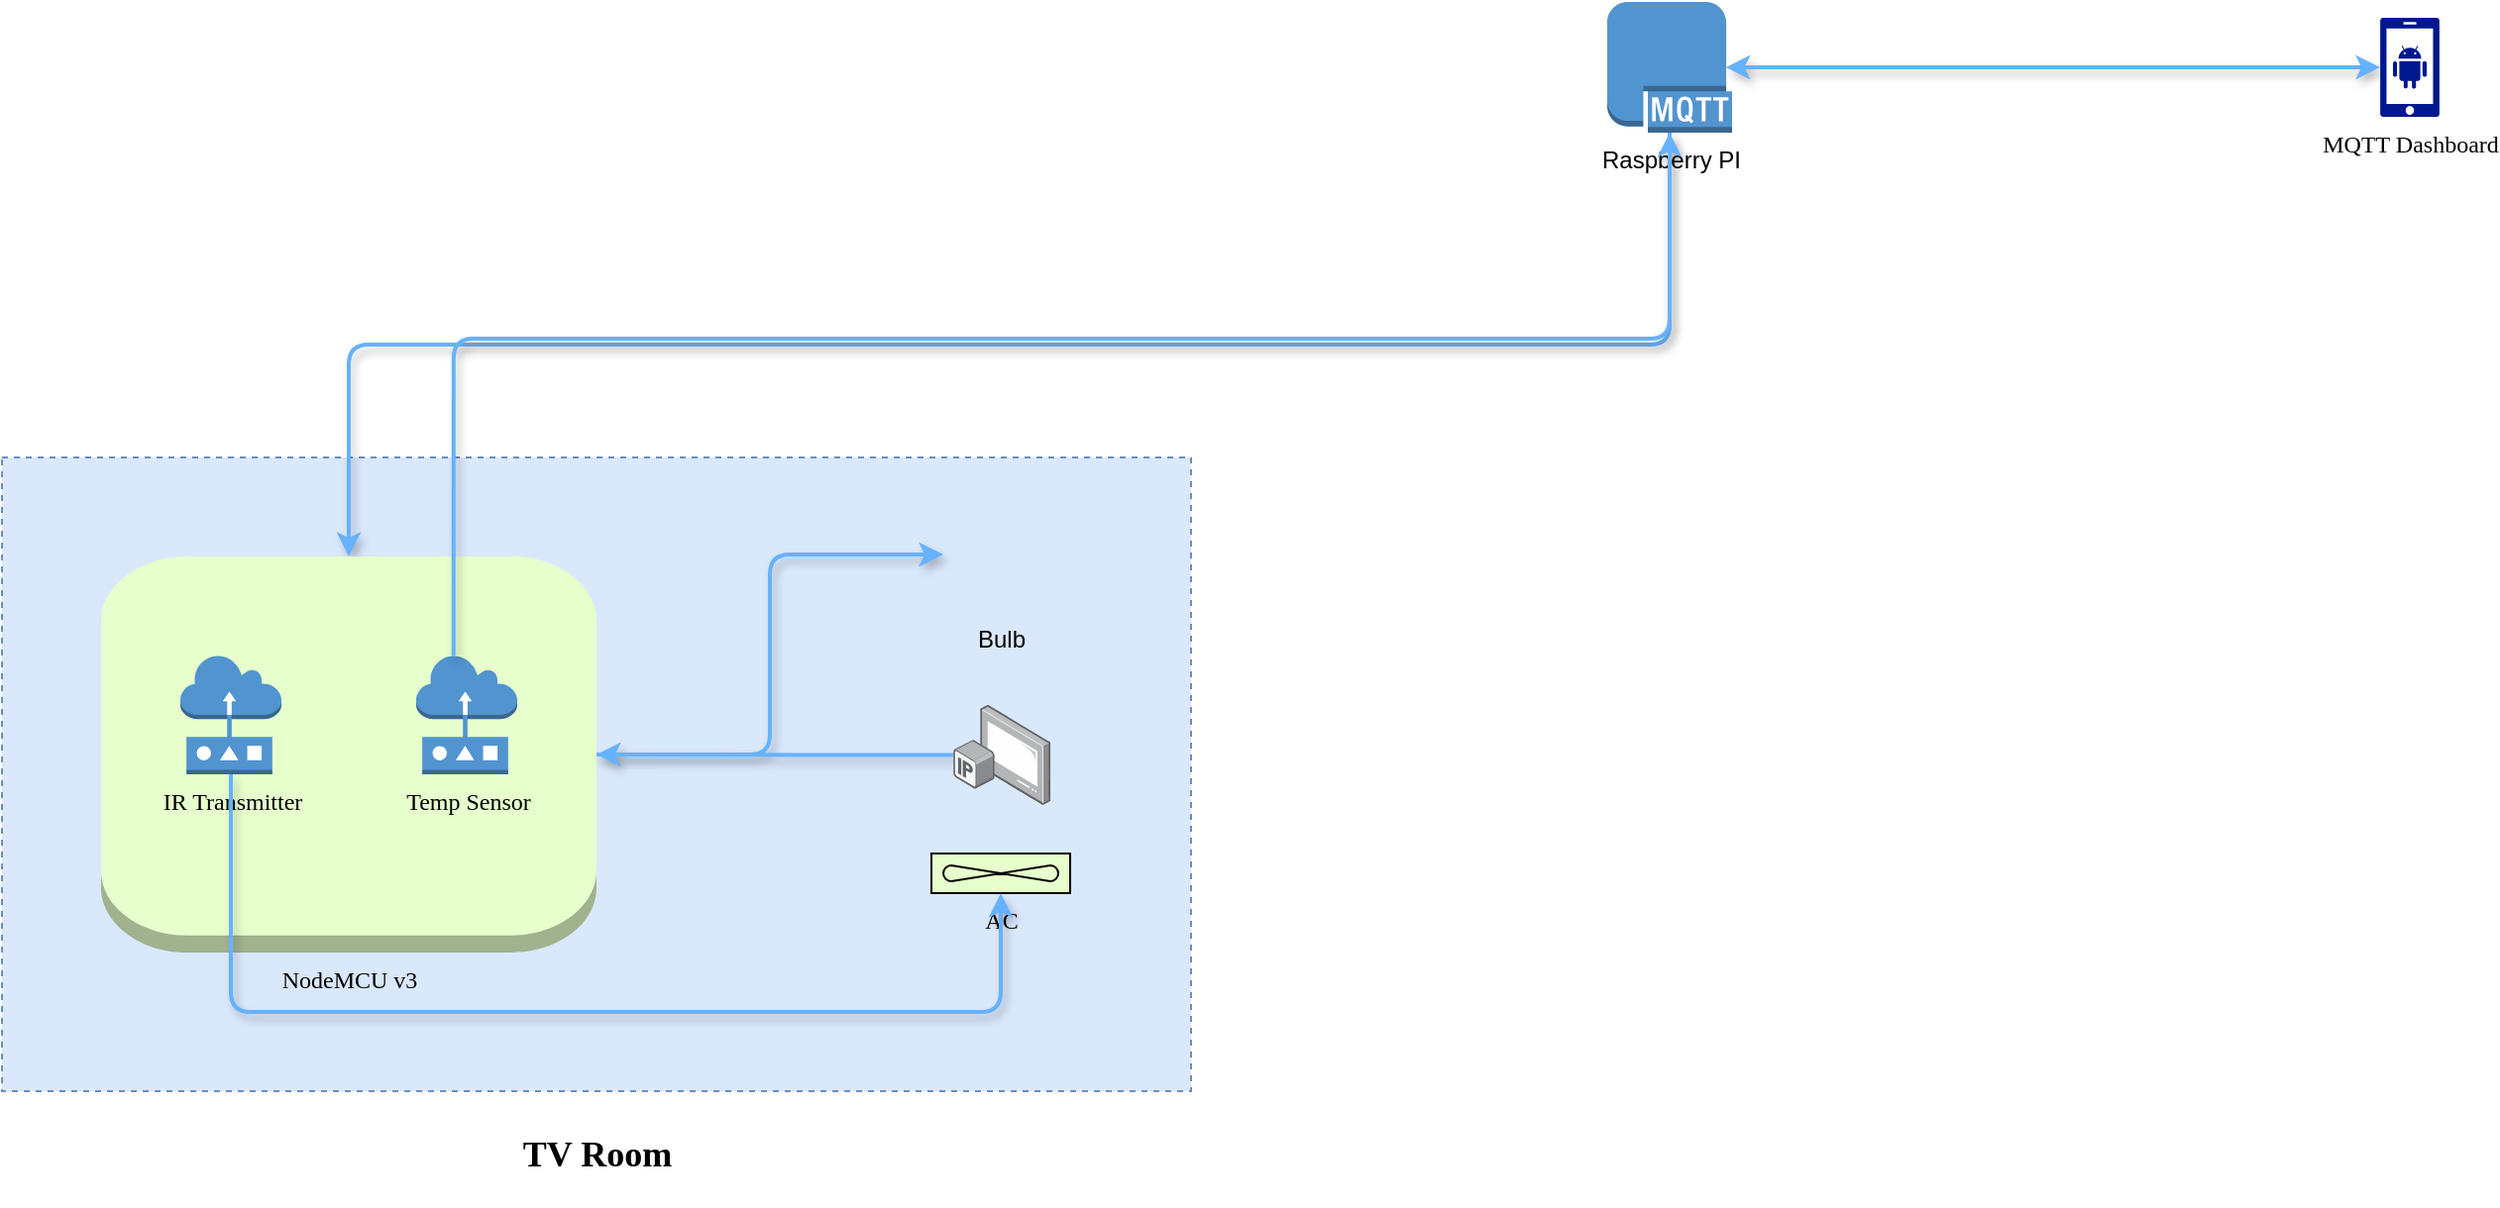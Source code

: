 <mxfile version="15.5.5" type="github">
  <diagram id="ODqosPAh45oD5i2MuQGn" name="Page-1">
    <mxGraphModel dx="2062" dy="1154" grid="1" gridSize="10" guides="1" tooltips="1" connect="1" arrows="1" fold="1" page="1" pageScale="1" pageWidth="2000" pageHeight="1100" math="0" shadow="0">
      <root>
        <mxCell id="0" />
        <mxCell id="1" parent="0" />
        <mxCell id="MIGvTB1lZAfxBpMD3VXP-11" style="edgeStyle=orthogonalEdgeStyle;rounded=1;orthogonalLoop=1;jettySize=auto;html=1;exitX=0.95;exitY=0.5;exitDx=0;exitDy=0;exitPerimeter=0;entryX=0;entryY=0.5;entryDx=0;entryDy=0;entryPerimeter=0;shadow=1;fontFamily=Verdana;strokeColor=#66B2FF;strokeWidth=2;startArrow=classic;startFill=1;" parent="1" source="ePppPPMqNrW8rxgk6NDR-1" target="MIGvTB1lZAfxBpMD3VXP-10" edge="1">
          <mxGeometry relative="1" as="geometry" />
        </mxCell>
        <mxCell id="ePppPPMqNrW8rxgk6NDR-1" value="Raspberry PI" style="outlineConnect=0;dashed=0;verticalLabelPosition=bottom;verticalAlign=top;align=center;html=1;shape=mxgraph.aws3.mqtt_protocol;fillColor=#5294CF;gradientColor=none;" parent="1" vertex="1">
          <mxGeometry x="830" y="10" width="63" height="66" as="geometry" />
        </mxCell>
        <mxCell id="ePppPPMqNrW8rxgk6NDR-2" value="&lt;h2&gt;&lt;font face=&quot;Verdana&quot;&gt;TV Room&lt;/font&gt;&lt;/h2&gt;" style="verticalLabelPosition=bottom;verticalAlign=top;html=1;shape=mxgraph.basic.rect;fillColor2=none;strokeWidth=1;size=20;indent=5;dashed=1;fillColor=#dae8fc;strokeColor=#6c8ebf;fontFamily=Helvetica;" parent="1" vertex="1">
          <mxGeometry x="20" y="240" width="600" height="320" as="geometry" />
        </mxCell>
        <mxCell id="MIGvTB1lZAfxBpMD3VXP-15" style="edgeStyle=orthogonalEdgeStyle;rounded=1;orthogonalLoop=1;jettySize=auto;html=1;exitX=0.5;exitY=1;exitDx=0;exitDy=0;exitPerimeter=0;shadow=1;fontFamily=Verdana;startArrow=none;startFill=0;strokeColor=#66B2FF;strokeWidth=2;" parent="1" source="ePppPPMqNrW8rxgk6NDR-1" target="ePppPPMqNrW8rxgk6NDR-8" edge="1">
          <mxGeometry relative="1" as="geometry" />
        </mxCell>
        <mxCell id="MIGvTB1lZAfxBpMD3VXP-1" value="" style="group" parent="1" vertex="1" connectable="0">
          <mxGeometry x="70" y="290" width="250" height="200" as="geometry" />
        </mxCell>
        <mxCell id="ePppPPMqNrW8rxgk6NDR-8" value="NodeMCU v3" style="outlineConnect=0;dashed=0;verticalLabelPosition=bottom;verticalAlign=top;align=center;html=1;shape=mxgraph.aws3.instance;fillColor=#E6FFCC;gradientColor=none;fontFamily=Verdana;" parent="MIGvTB1lZAfxBpMD3VXP-1" vertex="1">
          <mxGeometry width="250" height="200" as="geometry" />
        </mxCell>
        <mxCell id="ePppPPMqNrW8rxgk6NDR-3" value="IR Transmitter" style="outlineConnect=0;dashed=0;verticalLabelPosition=bottom;verticalAlign=top;align=center;html=1;shape=mxgraph.aws3.sensor;fillColor=#5294CF;gradientColor=none;fontFamily=Verdana;" parent="MIGvTB1lZAfxBpMD3VXP-1" vertex="1">
          <mxGeometry x="40" y="50" width="51" height="60" as="geometry" />
        </mxCell>
        <mxCell id="ePppPPMqNrW8rxgk6NDR-7" value="Temp Sensor" style="outlineConnect=0;dashed=0;verticalLabelPosition=bottom;verticalAlign=top;align=center;html=1;shape=mxgraph.aws3.sensor;fillColor=#5294CF;gradientColor=none;fontFamily=Verdana;" parent="MIGvTB1lZAfxBpMD3VXP-1" vertex="1">
          <mxGeometry x="159" y="50" width="51" height="60" as="geometry" />
        </mxCell>
        <mxCell id="MIGvTB1lZAfxBpMD3VXP-3" style="edgeStyle=orthogonalEdgeStyle;rounded=1;orthogonalLoop=1;jettySize=auto;html=1;entryX=0.5;entryY=1;entryDx=0;entryDy=0;entryPerimeter=0;fontFamily=Verdana;strokeWidth=2;strokeColor=#66B2FF;shadow=1;exitX=0.37;exitY=0.005;exitDx=0;exitDy=0;exitPerimeter=0;" parent="1" source="ePppPPMqNrW8rxgk6NDR-7" target="ePppPPMqNrW8rxgk6NDR-1" edge="1">
          <mxGeometry relative="1" as="geometry">
            <mxPoint x="280" y="360" as="sourcePoint" />
            <Array as="points">
              <mxPoint x="248" y="180" />
              <mxPoint x="862" y="180" />
            </Array>
          </mxGeometry>
        </mxCell>
        <mxCell id="MIGvTB1lZAfxBpMD3VXP-4" value="AC" style="verticalLabelPosition=bottom;outlineConnect=0;align=center;dashed=0;html=1;verticalAlign=top;shape=mxgraph.pid.misc.air_cooler;fontFamily=Verdana;fillColor=#E6FFCC;" parent="1" vertex="1">
          <mxGeometry x="489" y="440" width="70" height="20" as="geometry" />
        </mxCell>
        <mxCell id="MIGvTB1lZAfxBpMD3VXP-10" value="MQTT Dashboard" style="sketch=0;aspect=fixed;pointerEvents=1;shadow=0;dashed=0;html=1;strokeColor=none;labelPosition=center;verticalLabelPosition=bottom;verticalAlign=top;align=center;fillColor=#00188D;shape=mxgraph.mscae.enterprise.android_phone;fontFamily=Verdana;" parent="1" vertex="1">
          <mxGeometry x="1220" y="18" width="30" height="50" as="geometry" />
        </mxCell>
        <mxCell id="-hVrCsB8ypUd7OFE5_vi-1" value="Bulb" style="shape=image;html=1;verticalAlign=top;verticalLabelPosition=bottom;labelBackgroundColor=none;imageAspect=0;aspect=fixed;image=https://cdn2.iconfinder.com/data/icons/flat-icons-19/128/Light_bulb.png" vertex="1" parent="1">
          <mxGeometry x="495" y="260" width="58" height="58" as="geometry" />
        </mxCell>
        <mxCell id="-hVrCsB8ypUd7OFE5_vi-3" style="edgeStyle=orthogonalEdgeStyle;rounded=1;orthogonalLoop=1;jettySize=auto;html=1;exitX=1;exitY=0.5;exitDx=0;exitDy=0;exitPerimeter=0;shadow=1;strokeColor=#66B2FF;strokeWidth=2;" edge="1" parent="1" source="ePppPPMqNrW8rxgk6NDR-8" target="-hVrCsB8ypUd7OFE5_vi-1">
          <mxGeometry relative="1" as="geometry" />
        </mxCell>
        <mxCell id="-hVrCsB8ypUd7OFE5_vi-6" style="edgeStyle=orthogonalEdgeStyle;rounded=1;orthogonalLoop=1;jettySize=auto;html=1;shadow=1;strokeColor=#66B2FF;strokeWidth=2;" edge="1" parent="1" source="-hVrCsB8ypUd7OFE5_vi-5" target="ePppPPMqNrW8rxgk6NDR-8">
          <mxGeometry relative="1" as="geometry" />
        </mxCell>
        <mxCell id="-hVrCsB8ypUd7OFE5_vi-5" value="" style="points=[];aspect=fixed;html=1;align=center;shadow=0;dashed=0;image;image=img/lib/allied_telesis/computer_and_terminals/IP_TV.svg;labelBackgroundColor=none;" vertex="1" parent="1">
          <mxGeometry x="500" y="365" width="49.2" height="50.4" as="geometry" />
        </mxCell>
        <mxCell id="-hVrCsB8ypUd7OFE5_vi-7" style="edgeStyle=orthogonalEdgeStyle;rounded=1;orthogonalLoop=1;jettySize=auto;html=1;exitX=0.5;exitY=1;exitDx=0;exitDy=0;exitPerimeter=0;shadow=1;strokeColor=#66B2FF;strokeWidth=2;" edge="1" parent="1" source="ePppPPMqNrW8rxgk6NDR-3" target="MIGvTB1lZAfxBpMD3VXP-4">
          <mxGeometry relative="1" as="geometry">
            <Array as="points">
              <mxPoint x="136" y="520" />
              <mxPoint x="524" y="520" />
            </Array>
          </mxGeometry>
        </mxCell>
      </root>
    </mxGraphModel>
  </diagram>
</mxfile>
